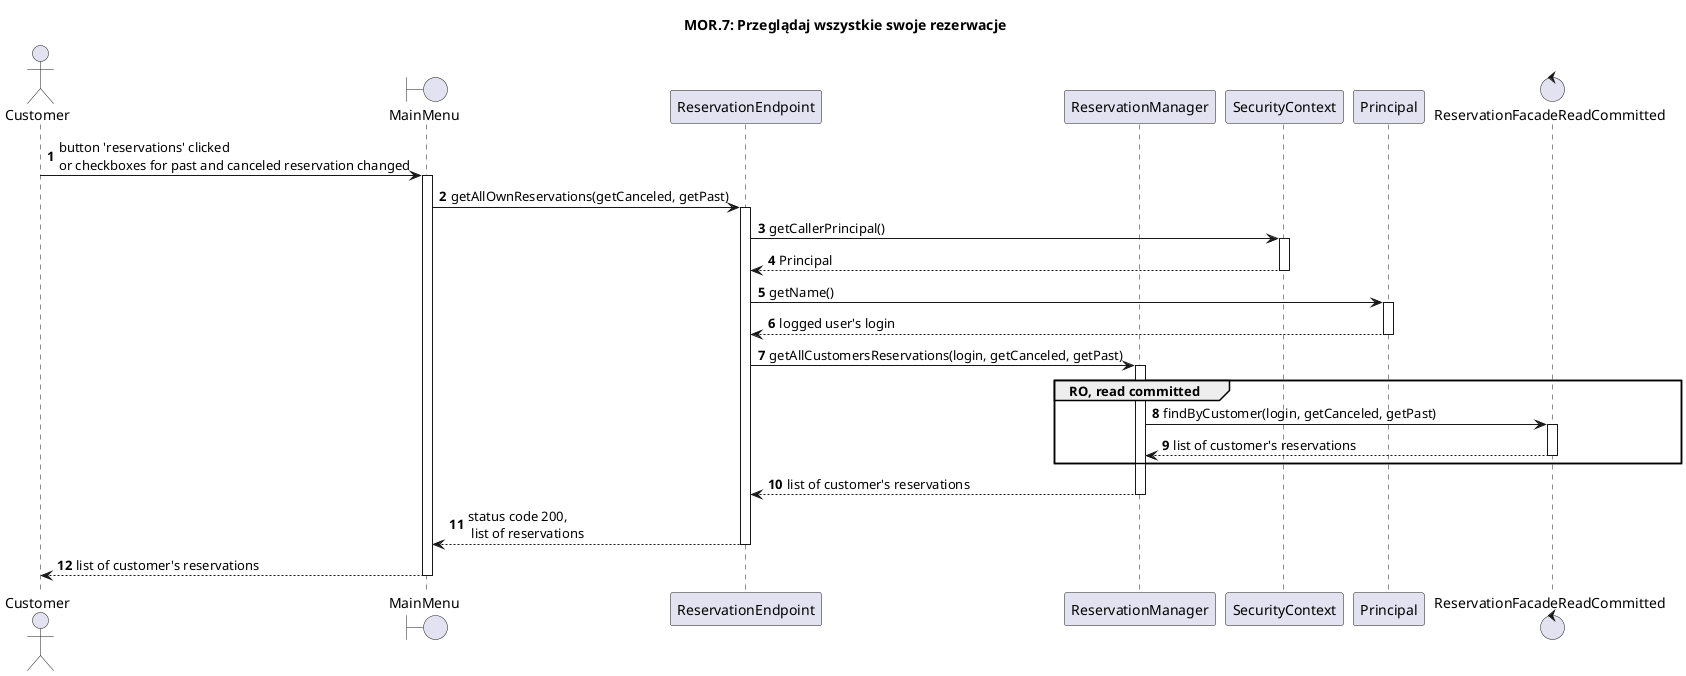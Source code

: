 @startuml
title MOR.7: Przeglądaj wszystkie swoje rezerwacje

autoactivate on
actor Customer
boundary MainMenu as GUI
participant ReservationEndpoint
participant ReservationManager
participant SecurityContext
participant Principal
control ReservationFacadeReadCommitted as ReservationFacade
autonumber
Customer -> GUI: button 'reservations' clicked \nor checkboxes for past and canceled reservation changed
    GUI -> ReservationEndpoint: getAllOwnReservations(getCanceled, getPast)
                 ReservationEndpoint -> SecurityContext: getCallerPrincipal()
                                return Principal
                                ReservationEndpoint -> Principal: getName()
                                return logged user's login
                                ReservationEndpoint -> ReservationManager: getAllCustomersReservations(login, getCanceled, getPast)
                group RO, read committed
                    ReservationManager -> ReservationFacade: findByCustomer(login, getCanceled, getPast)
                    return list of customer's reservations
                end
            return list of customer's reservations
    return status code 200,\n list of reservations
return list of customer's reservations

@enduml